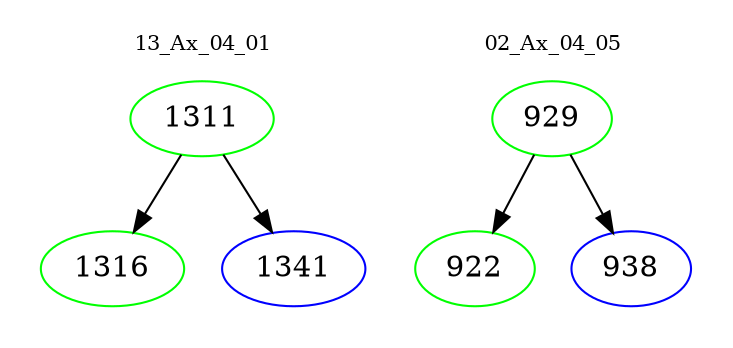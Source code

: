digraph{
subgraph cluster_0 {
color = white
label = "13_Ax_04_01";
fontsize=10;
T0_1311 [label="1311", color="green"]
T0_1311 -> T0_1316 [color="black"]
T0_1316 [label="1316", color="green"]
T0_1311 -> T0_1341 [color="black"]
T0_1341 [label="1341", color="blue"]
}
subgraph cluster_1 {
color = white
label = "02_Ax_04_05";
fontsize=10;
T1_929 [label="929", color="green"]
T1_929 -> T1_922 [color="black"]
T1_922 [label="922", color="green"]
T1_929 -> T1_938 [color="black"]
T1_938 [label="938", color="blue"]
}
}
